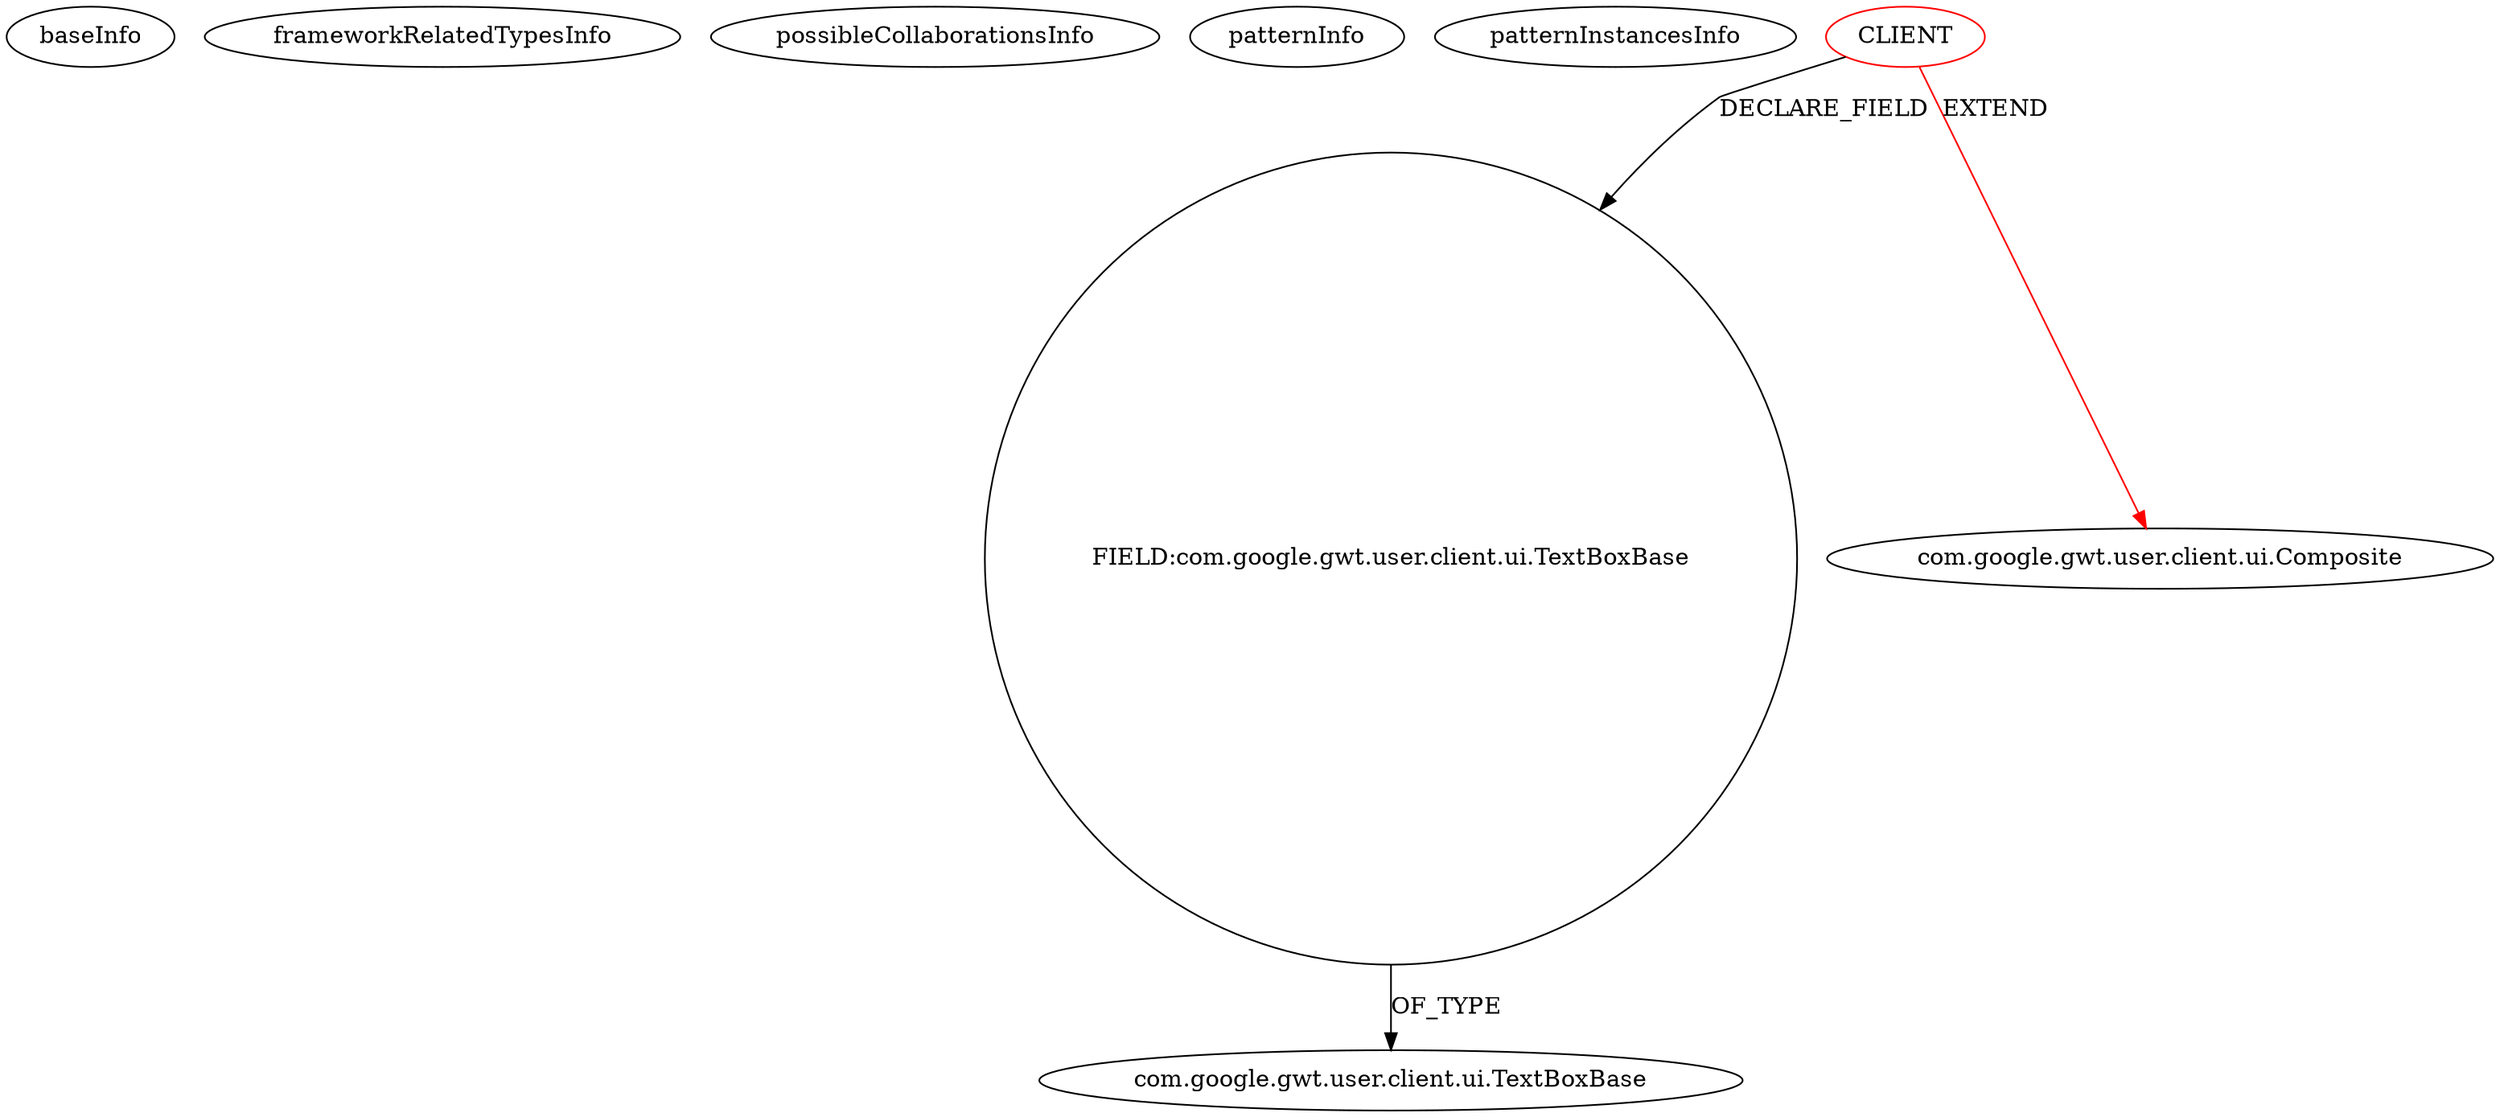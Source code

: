 digraph {
baseInfo[graphId=779,category="pattern",isAnonymous=false,possibleRelation=false]
frameworkRelatedTypesInfo[0="com.google.gwt.user.client.ui.Composite"]
possibleCollaborationsInfo[]
patternInfo[frequency=2.0,patternRootClient=0]
patternInstancesInfo[0="hmiguellima-ugat~/hmiguellima-ugat/ugat-master/src/org/ucp/gwt/widgets/SafeTextBox.java~SafeTextBox~2999",1="nextinterfaces-next~/nextinterfaces-next/next-master/src/next/i/view/widgets/XTextField.java~XTextField~4227"]
4[label="com.google.gwt.user.client.ui.TextBoxBase",vertexType="FRAMEWORK_CLASS_TYPE",isFrameworkType=false]
3[label="FIELD:com.google.gwt.user.client.ui.TextBoxBase",vertexType="FIELD_DECLARATION",isFrameworkType=false,shape=circle]
0[label="CLIENT",vertexType="ROOT_CLIENT_CLASS_DECLARATION",isFrameworkType=false,color=red]
1[label="com.google.gwt.user.client.ui.Composite",vertexType="FRAMEWORK_CLASS_TYPE",isFrameworkType=false]
0->1[label="EXTEND",color=red]
3->4[label="OF_TYPE"]
0->3[label="DECLARE_FIELD"]
}
